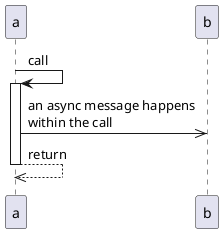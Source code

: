 {
  "sha1": "4cfa2jwae1do0ekdixw1u9s55s5vqix",
  "insertion": {
    "when": "2024-06-06T17:24:18.590Z",
    "url": "https://github.com/plantuml/plantuml/issues/1723",
    "user": "plantuml@gmail.com"
  }
}
@startuml
!pragma teoz true
a -> a ++: call
a ->> b: an async message happens\nwithin the call
a -->> a --: return
@enduml
